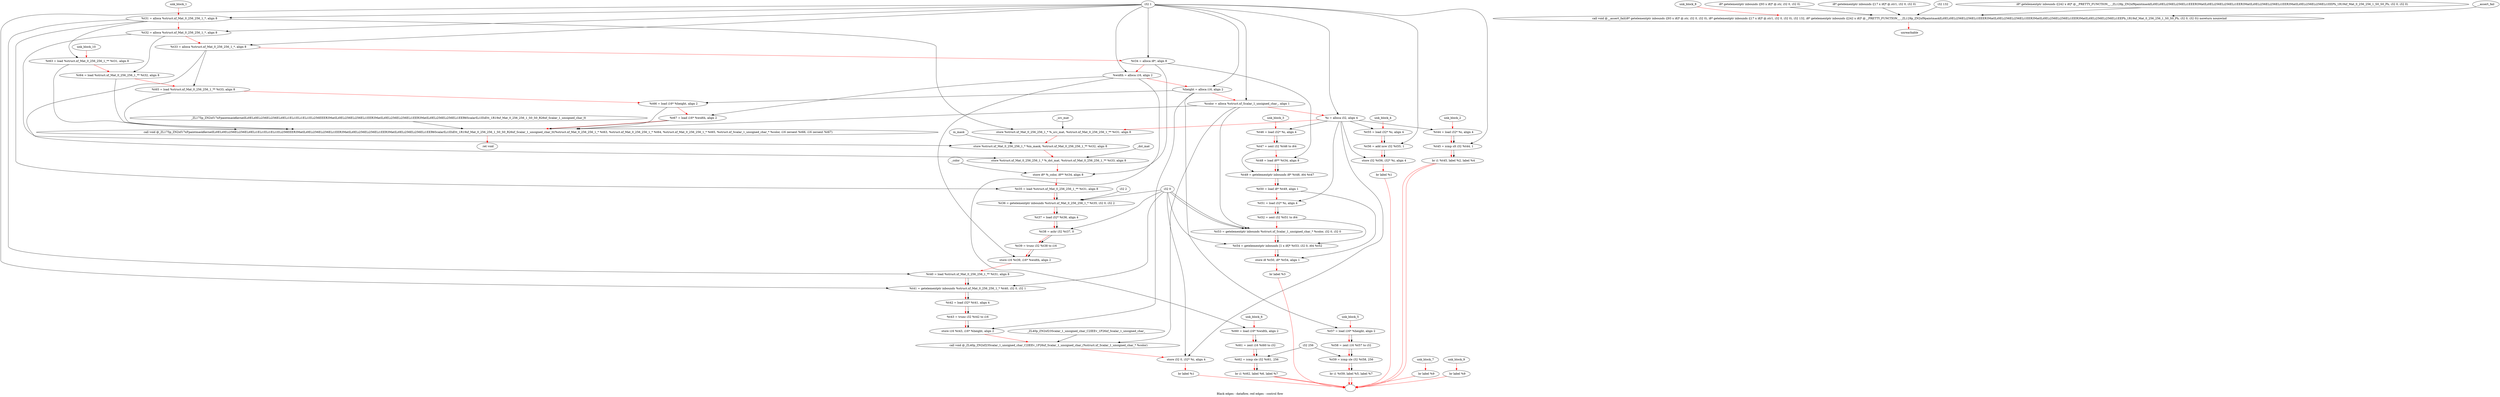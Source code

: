digraph G {
compound=true
label="Black edges - dataflow, red edges - control flow"
"t31" [label="  %t31 = alloca %struct.xf_Mat_0_256_256_1_*, align 8"]
"t32" [label="  %t32 = alloca %struct.xf_Mat_0_256_256_1_*, align 8"]
"t33" [label="  %t33 = alloca %struct.xf_Mat_0_256_256_1_*, align 8"]
"t34" [label="  %t34 = alloca i8*, align 8"]
"width" [label="  %width = alloca i16, align 2"]
"height" [label="  %height = alloca i16, align 2"]
"color" [label="  %color = alloca %struct.xf_Scalar_1_unsigned_char_, align 1"]
"i" [label="  %i = alloca i32, align 4"]
"_1" [label="  store %struct.xf_Mat_0_256_256_1_* %_src_mat, %struct.xf_Mat_0_256_256_1_** %t31, align 8"]
"_2" [label="  store %struct.xf_Mat_0_256_256_1_* %in_mask, %struct.xf_Mat_0_256_256_1_** %t32, align 8"]
"_3" [label="  store %struct.xf_Mat_0_256_256_1_* %_dst_mat, %struct.xf_Mat_0_256_256_1_** %t33, align 8"]
"_4" [label="  store i8* %_color, i8** %t34, align 8"]
"t35" [label="  %t35 = load %struct.xf_Mat_0_256_256_1_** %t31, align 8"]
"t36" [label="  %t36 = getelementptr inbounds %struct.xf_Mat_0_256_256_1_* %t35, i32 0, i32 2"]
"t37" [label="  %t37 = load i32* %t36, align 4"]
"t38" [label="  %t38 = ashr i32 %t37, 0"]
"t39" [label="  %t39 = trunc i32 %t38 to i16"]
"_5" [label="  store i16 %t39, i16* %width, align 2"]
"t40" [label="  %t40 = load %struct.xf_Mat_0_256_256_1_** %t31, align 8"]
"t41" [label="  %t41 = getelementptr inbounds %struct.xf_Mat_0_256_256_1_* %t40, i32 0, i32 1"]
"t42" [label="  %t42 = load i32* %t41, align 4"]
"t43" [label="  %t43 = trunc i32 %t42 to i16"]
"_6" [label="  store i16 %t43, i16* %height, align 2"]
"_7" [label="  call void @_ZL40p_ZN2xf23Scalar_1_unsigned_char_C2IEEv_1P26xf_Scalar_1_unsigned_char_(%struct.xf_Scalar_1_unsigned_char_* %color)"]
"_8" [label="  store i32 0, i32* %i, align 4"]
"_9" [label="  br label %1"]
"unk_block_1" -> "t31"[color=red]
"i32 1" -> "t31"
"t31" -> "t32"[color=red weight=2]
"i32 1" -> "t32"
"t32" -> "t33"[color=red weight=2]
"i32 1" -> "t33"
"t33" -> "t34"[color=red weight=2]
"i32 1" -> "t34"
"t34" -> "width"[color=red weight=2]
"i32 1" -> "width"
"width" -> "height"[color=red weight=2]
"i32 1" -> "height"
"height" -> "color"[color=red weight=2]
"i32 1" -> "color"
"color" -> "i"[color=red weight=2]
"i32 1" -> "i"
"i" -> "_1"[color=red weight=2]
"_src_mat" -> "_1"
"t31" -> "_1"
"_1" -> "_2"[color=red weight=2]
"in_mask" -> "_2"
"t32" -> "_2"
"_2" -> "_3"[color=red weight=2]
"_dst_mat" -> "_3"
"t33" -> "_3"
"_3" -> "_4"[color=red weight=2]
"_color" -> "_4"
"t34" -> "_4"
"_4" -> "t35"[color=red weight=2]
"t31" -> "t35"
"t35" -> "t36"[color=red weight=2]
"t35" -> "t36"
"i32 0" -> "t36"
"i32 2" -> "t36"
"t36" -> "t37"[color=red weight=2]
"t36" -> "t37"
"t37" -> "t38"[color=red weight=2]
"t37" -> "t38"
"i32 0" -> "t38"
"t38" -> "t39"[color=red weight=2]
"t38" -> "t39"
"t39" -> "_5"[color=red weight=2]
"t39" -> "_5"
"width" -> "_5"
"_5" -> "t40"[color=red weight=2]
"t31" -> "t40"
"t40" -> "t41"[color=red weight=2]
"t40" -> "t41"
"i32 0" -> "t41"
"i32 1" -> "t41"
"t41" -> "t42"[color=red weight=2]
"t41" -> "t42"
"t42" -> "t43"[color=red weight=2]
"t42" -> "t43"
"t43" -> "_6"[color=red weight=2]
"t43" -> "_6"
"height" -> "_6"
"_6" -> "_7"[color=red weight=2]
"color" -> "_7"
"_ZL40p_ZN2xf23Scalar_1_unsigned_char_C2IEEv_1P26xf_Scalar_1_unsigned_char_" -> "_7"
"_7" -> "_8"[color=red weight=2]
"i32 0" -> "_8"
"i" -> "_8"
"_8" -> "_9"[color=red weight=2]
"_9" -> ""[color=red]

"t44" [label="  %t44 = load i32* %i, align 4"]
"t45" [label="  %t45 = icmp slt i32 %t44, 1"]
"_10" [label="  br i1 %t45, label %2, label %4"]
"unk_block_2" -> "t44"[color=red]
"i" -> "t44"
"t44" -> "t45"[color=red weight=2]
"t44" -> "t45"
"i32 1" -> "t45"
"t45" -> "_10"[color=red weight=2]
"t45" -> "_10"
"_10" -> ""[color=red]
"_10" -> ""[color=red]

"t46" [label="  %t46 = load i32* %i, align 4"]
"t47" [label="  %t47 = sext i32 %t46 to i64"]
"t48" [label="  %t48 = load i8** %t34, align 8"]
"t49" [label="  %t49 = getelementptr inbounds i8* %t48, i64 %t47"]
"t50" [label="  %t50 = load i8* %t49, align 1"]
"t51" [label="  %t51 = load i32* %i, align 4"]
"t52" [label="  %t52 = sext i32 %t51 to i64"]
"t53" [label="  %t53 = getelementptr inbounds %struct.xf_Scalar_1_unsigned_char_* %color, i32 0, i32 0"]
"t54" [label="  %t54 = getelementptr inbounds [1 x i8]* %t53, i32 0, i64 %t52"]
"_11" [label="  store i8 %t50, i8* %t54, align 1"]
"_12" [label="  br label %3"]
"unk_block_3" -> "t46"[color=red]
"i" -> "t46"
"t46" -> "t47"[color=red weight=2]
"t46" -> "t47"
"t47" -> "t48"[color=red weight=2]
"t34" -> "t48"
"t48" -> "t49"[color=red weight=2]
"t48" -> "t49"
"t47" -> "t49"
"t49" -> "t50"[color=red weight=2]
"t49" -> "t50"
"t50" -> "t51"[color=red weight=2]
"i" -> "t51"
"t51" -> "t52"[color=red weight=2]
"t51" -> "t52"
"t52" -> "t53"[color=red weight=2]
"color" -> "t53"
"i32 0" -> "t53"
"i32 0" -> "t53"
"t53" -> "t54"[color=red weight=2]
"t53" -> "t54"
"i32 0" -> "t54"
"t52" -> "t54"
"t54" -> "_11"[color=red weight=2]
"t50" -> "_11"
"t54" -> "_11"
"_11" -> "_12"[color=red weight=2]
"_12" -> ""[color=red]

"t55" [label="  %t55 = load i32* %i, align 4"]
"t56" [label="  %t56 = add nsw i32 %t55, 1"]
"_13" [label="  store i32 %t56, i32* %i, align 4"]
"_14" [label="  br label %1"]
"unk_block_4" -> "t55"[color=red]
"i" -> "t55"
"t55" -> "t56"[color=red weight=2]
"t55" -> "t56"
"i32 1" -> "t56"
"t56" -> "_13"[color=red weight=2]
"t56" -> "_13"
"i" -> "_13"
"_13" -> "_14"[color=red weight=2]
"_14" -> ""[color=red]

"t57" [label="  %t57 = load i16* %height, align 2"]
"t58" [label="  %t58 = zext i16 %t57 to i32"]
"t59" [label="  %t59 = icmp sle i32 %t58, 256"]
"_15" [label="  br i1 %t59, label %5, label %7"]
"unk_block_5" -> "t57"[color=red]
"height" -> "t57"
"t57" -> "t58"[color=red weight=2]
"t57" -> "t58"
"t58" -> "t59"[color=red weight=2]
"t58" -> "t59"
"i32 256" -> "t59"
"t59" -> "_15"[color=red weight=2]
"t59" -> "_15"
"_15" -> ""[color=red]
"_15" -> ""[color=red]

"t60" [label="  %t60 = load i16* %width, align 2"]
"t61" [label="  %t61 = zext i16 %t60 to i32"]
"t62" [label="  %t62 = icmp sle i32 %t61, 256"]
"_16" [label="  br i1 %t62, label %6, label %7"]
"unk_block_6" -> "t60"[color=red]
"width" -> "t60"
"t60" -> "t61"[color=red weight=2]
"t60" -> "t61"
"t61" -> "t62"[color=red weight=2]
"t61" -> "t62"
"i32 256" -> "t62"
"t62" -> "_16"[color=red weight=2]
"t62" -> "_16"
"_16" -> ""[color=red]
"_16" -> ""[color=red]

"_17" [label="  br label %9"]
"unk_block_7" -> "_17"[color=red]
"_17" -> ""[color=red]

"_18" [label="  call void @__assert_fail(i8* getelementptr inbounds ([93 x i8]* @.str, i32 0, i32 0), i8* getelementptr inbounds ([17 x i8]* @.str1, i32 0, i32 0), i32 132, i8* getelementptr inbounds ([242 x i8]* @__PRETTY_FUNCTION__._ZL129p_ZN2xf9paintmaskILi0ELi0ELi256ELi256ELi1EEER3MatILi0ELi256ELi256ELi1EER3MatILi0ELi256ELi256ELi1EER3MatILi0ELi256ELi256ELi1EEPh_1R19xf_Mat_0_256_256_1_S0_S0_Ph, i32 0, i32 0)) noreturn nounwind"]
"_19" [label="  unreachable"]
"unk_block_8" -> "_18"[color=red]
"i8* getelementptr inbounds ([93 x i8]* @.str, i32 0, i32 0)" -> "_18"
"i8* getelementptr inbounds ([17 x i8]* @.str1, i32 0, i32 0)" -> "_18"
"i32 132" -> "_18"
"i8* getelementptr inbounds ([242 x i8]* @__PRETTY_FUNCTION__._ZL129p_ZN2xf9paintmaskILi0ELi0ELi256ELi256ELi1EEER3MatILi0ELi256ELi256ELi1EER3MatILi0ELi256ELi256ELi1EER3MatILi0ELi256ELi256ELi1EEPh_1R19xf_Mat_0_256_256_1_S0_S0_Ph, i32 0, i32 0)" -> "_18"
"__assert_fail" -> "_18"
"_18" -> "_19"[color=red weight=2]

"_20" [label="  br label %9"]
"unk_block_9" -> "_20"[color=red]
"_20" -> ""[color=red]

"t63" [label="  %t63 = load %struct.xf_Mat_0_256_256_1_** %t31, align 8"]
"t64" [label="  %t64 = load %struct.xf_Mat_0_256_256_1_** %t32, align 8"]
"t65" [label="  %t65 = load %struct.xf_Mat_0_256_256_1_** %t33, align 8"]
"t66" [label="  %t66 = load i16* %height, align 2"]
"t67" [label="  %t67 = load i16* %width, align 2"]
"_21" [label="  call void @_ZL175p_ZN2xf17xFpaintmaskKernelILi0ELi0ELi256ELi256ELi0ELi1ELi1ELi1ELi1ELi256EEER3MatILi0ELi256ELi256ELi1EER3MatILi0ELi256ELi256ELi1EER3MatILi0ELi256ELi256ELi1EER6ScalarILi1EhEtt_1R19xf_Mat_0_256_256_1_S0_S0_R26xf_Scalar_1_unsigned_char_tt(%struct.xf_Mat_0_256_256_1_* %t63, %struct.xf_Mat_0_256_256_1_* %t64, %struct.xf_Mat_0_256_256_1_* %t65, %struct.xf_Scalar_1_unsigned_char_* %color, i16 zeroext %t66, i16 zeroext %t67)"]
"_22" [label="  ret void"]
"unk_block_10" -> "t63"[color=red]
"t31" -> "t63"
"t63" -> "t64"[color=red weight=2]
"t32" -> "t64"
"t64" -> "t65"[color=red weight=2]
"t33" -> "t65"
"t65" -> "t66"[color=red weight=2]
"height" -> "t66"
"t66" -> "t67"[color=red weight=2]
"width" -> "t67"
"t67" -> "_21"[color=red weight=2]
"t63" -> "_21"
"t64" -> "_21"
"t65" -> "_21"
"color" -> "_21"
"t66" -> "_21"
"t67" -> "_21"
"_ZL175p_ZN2xf17xFpaintmaskKernelILi0ELi0ELi256ELi256ELi0ELi1ELi1ELi1ELi1ELi256EEER3MatILi0ELi256ELi256ELi1EER3MatILi0ELi256ELi256ELi1EER3MatILi0ELi256ELi256ELi1EER6ScalarILi1EhEtt_1R19xf_Mat_0_256_256_1_S0_S0_R26xf_Scalar_1_unsigned_char_tt" -> "_21"
"_21" -> "_22"[color=red weight=2]

}
